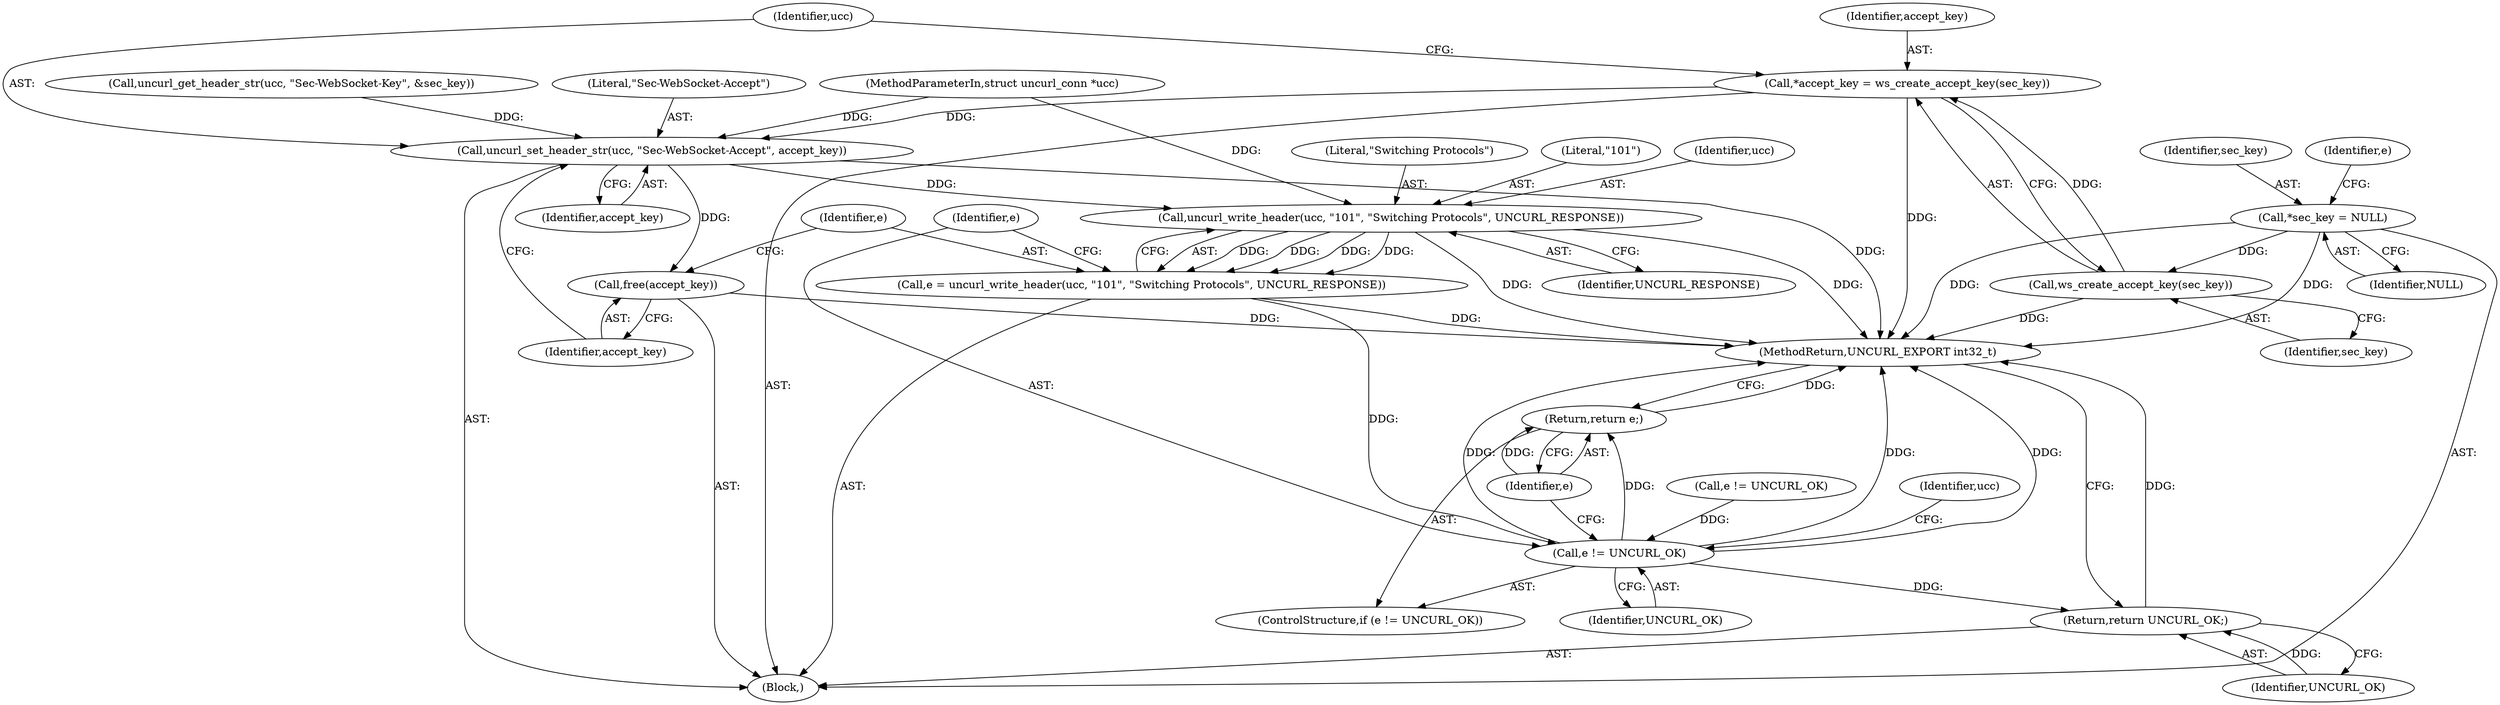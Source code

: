 digraph "0_uncurl_448cd13e7b18c83855d706c564341ddd1e38e769@API" {
"1000189" [label="(Call,*accept_key = ws_create_accept_key(sec_key))"];
"1000191" [label="(Call,ws_create_accept_key(sec_key))"];
"1000172" [label="(Call,*sec_key = NULL)"];
"1000193" [label="(Call,uncurl_set_header_str(ucc, \"Sec-WebSocket-Accept\", accept_key))"];
"1000197" [label="(Call,free(accept_key))"];
"1000201" [label="(Call,uncurl_write_header(ucc, \"101\", \"Switching Protocols\", UNCURL_RESPONSE))"];
"1000199" [label="(Call,e = uncurl_write_header(ucc, \"101\", \"Switching Protocols\", UNCURL_RESPONSE))"];
"1000207" [label="(Call,e != UNCURL_OK)"];
"1000210" [label="(Return,return e;)"];
"1000217" [label="(Return,return UNCURL_OK;)"];
"1000189" [label="(Call,*accept_key = ws_create_accept_key(sec_key))"];
"1000206" [label="(ControlStructure,if (e != UNCURL_OK))"];
"1000219" [label="(MethodReturn,UNCURL_EXPORT int32_t)"];
"1000204" [label="(Literal,\"Switching Protocols\")"];
"1000101" [label="(MethodParameterIn,struct uncurl_conn *ucc)"];
"1000199" [label="(Call,e = uncurl_write_header(ucc, \"101\", \"Switching Protocols\", UNCURL_RESPONSE))"];
"1000197" [label="(Call,free(accept_key))"];
"1000194" [label="(Identifier,ucc)"];
"1000196" [label="(Identifier,accept_key)"];
"1000205" [label="(Identifier,UNCURL_RESPONSE)"];
"1000174" [label="(Identifier,NULL)"];
"1000207" [label="(Call,e != UNCURL_OK)"];
"1000193" [label="(Call,uncurl_set_header_str(ucc, \"Sec-WebSocket-Accept\", accept_key))"];
"1000173" [label="(Identifier,sec_key)"];
"1000191" [label="(Call,ws_create_accept_key(sec_key))"];
"1000190" [label="(Identifier,accept_key)"];
"1000208" [label="(Identifier,e)"];
"1000176" [label="(Identifier,e)"];
"1000211" [label="(Identifier,e)"];
"1000200" [label="(Identifier,e)"];
"1000172" [label="(Call,*sec_key = NULL)"];
"1000198" [label="(Identifier,accept_key)"];
"1000192" [label="(Identifier,sec_key)"];
"1000183" [label="(Call,e != UNCURL_OK)"];
"1000195" [label="(Literal,\"Sec-WebSocket-Accept\")"];
"1000210" [label="(Return,return e;)"];
"1000217" [label="(Return,return UNCURL_OK;)"];
"1000218" [label="(Identifier,UNCURL_OK)"];
"1000214" [label="(Identifier,ucc)"];
"1000201" [label="(Call,uncurl_write_header(ucc, \"101\", \"Switching Protocols\", UNCURL_RESPONSE))"];
"1000203" [label="(Literal,\"101\")"];
"1000177" [label="(Call,uncurl_get_header_str(ucc, \"Sec-WebSocket-Key\", &sec_key))"];
"1000209" [label="(Identifier,UNCURL_OK)"];
"1000202" [label="(Identifier,ucc)"];
"1000104" [label="(Block,)"];
"1000189" -> "1000104"  [label="AST: "];
"1000189" -> "1000191"  [label="CFG: "];
"1000190" -> "1000189"  [label="AST: "];
"1000191" -> "1000189"  [label="AST: "];
"1000194" -> "1000189"  [label="CFG: "];
"1000189" -> "1000219"  [label="DDG: "];
"1000191" -> "1000189"  [label="DDG: "];
"1000189" -> "1000193"  [label="DDG: "];
"1000191" -> "1000192"  [label="CFG: "];
"1000192" -> "1000191"  [label="AST: "];
"1000191" -> "1000219"  [label="DDG: "];
"1000172" -> "1000191"  [label="DDG: "];
"1000172" -> "1000104"  [label="AST: "];
"1000172" -> "1000174"  [label="CFG: "];
"1000173" -> "1000172"  [label="AST: "];
"1000174" -> "1000172"  [label="AST: "];
"1000176" -> "1000172"  [label="CFG: "];
"1000172" -> "1000219"  [label="DDG: "];
"1000172" -> "1000219"  [label="DDG: "];
"1000193" -> "1000104"  [label="AST: "];
"1000193" -> "1000196"  [label="CFG: "];
"1000194" -> "1000193"  [label="AST: "];
"1000195" -> "1000193"  [label="AST: "];
"1000196" -> "1000193"  [label="AST: "];
"1000198" -> "1000193"  [label="CFG: "];
"1000193" -> "1000219"  [label="DDG: "];
"1000177" -> "1000193"  [label="DDG: "];
"1000101" -> "1000193"  [label="DDG: "];
"1000193" -> "1000197"  [label="DDG: "];
"1000193" -> "1000201"  [label="DDG: "];
"1000197" -> "1000104"  [label="AST: "];
"1000197" -> "1000198"  [label="CFG: "];
"1000198" -> "1000197"  [label="AST: "];
"1000200" -> "1000197"  [label="CFG: "];
"1000197" -> "1000219"  [label="DDG: "];
"1000201" -> "1000199"  [label="AST: "];
"1000201" -> "1000205"  [label="CFG: "];
"1000202" -> "1000201"  [label="AST: "];
"1000203" -> "1000201"  [label="AST: "];
"1000204" -> "1000201"  [label="AST: "];
"1000205" -> "1000201"  [label="AST: "];
"1000199" -> "1000201"  [label="CFG: "];
"1000201" -> "1000219"  [label="DDG: "];
"1000201" -> "1000219"  [label="DDG: "];
"1000201" -> "1000199"  [label="DDG: "];
"1000201" -> "1000199"  [label="DDG: "];
"1000201" -> "1000199"  [label="DDG: "];
"1000201" -> "1000199"  [label="DDG: "];
"1000101" -> "1000201"  [label="DDG: "];
"1000199" -> "1000104"  [label="AST: "];
"1000200" -> "1000199"  [label="AST: "];
"1000208" -> "1000199"  [label="CFG: "];
"1000199" -> "1000219"  [label="DDG: "];
"1000199" -> "1000207"  [label="DDG: "];
"1000207" -> "1000206"  [label="AST: "];
"1000207" -> "1000209"  [label="CFG: "];
"1000208" -> "1000207"  [label="AST: "];
"1000209" -> "1000207"  [label="AST: "];
"1000211" -> "1000207"  [label="CFG: "];
"1000214" -> "1000207"  [label="CFG: "];
"1000207" -> "1000219"  [label="DDG: "];
"1000207" -> "1000219"  [label="DDG: "];
"1000207" -> "1000219"  [label="DDG: "];
"1000183" -> "1000207"  [label="DDG: "];
"1000207" -> "1000210"  [label="DDG: "];
"1000207" -> "1000217"  [label="DDG: "];
"1000210" -> "1000206"  [label="AST: "];
"1000210" -> "1000211"  [label="CFG: "];
"1000211" -> "1000210"  [label="AST: "];
"1000219" -> "1000210"  [label="CFG: "];
"1000210" -> "1000219"  [label="DDG: "];
"1000211" -> "1000210"  [label="DDG: "];
"1000217" -> "1000104"  [label="AST: "];
"1000217" -> "1000218"  [label="CFG: "];
"1000218" -> "1000217"  [label="AST: "];
"1000219" -> "1000217"  [label="CFG: "];
"1000217" -> "1000219"  [label="DDG: "];
"1000218" -> "1000217"  [label="DDG: "];
}
